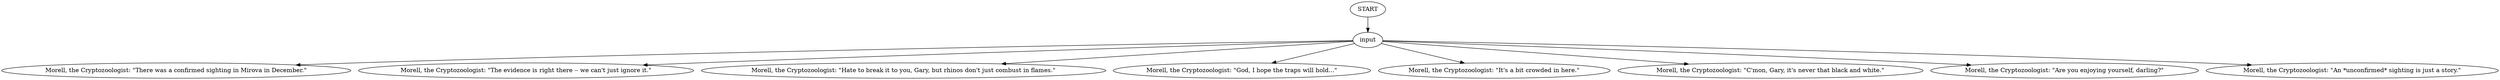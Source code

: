 # COAST / MORELL barks whirling
# Morel says this stuff in Whirling.
# ==================================================
digraph G {
	  0 [label="START"];
	  1 [label="input"];
	  3 [label="Morell, the Cryptozoologist: \"There was a confirmed sighting in Mirova in December.\""];
	  4 [label="Morell, the Cryptozoologist: \"The evidence is right there -- we can't just ignore it.\""];
	  5 [label="Morell, the Cryptozoologist: \"Hate to break it to you, Gary, but rhinos don't just combust in flames.\""];
	  6 [label="Morell, the Cryptozoologist: \"God, I hope the traps will hold...\""];
	  7 [label="Morell, the Cryptozoologist: \"It's a bit crowded in here.\""];
	  8 [label="Morell, the Cryptozoologist: \"C'mon, Gary, it's never that black and white.\""];
	  9 [label="Morell, the Cryptozoologist: \"Are you enjoying yourself, darling?\""];
	  10 [label="Morell, the Cryptozoologist: \"An *unconfirmed* sighting is just a story.\""];
	  0 -> 1
	  1 -> 3
	  1 -> 4
	  1 -> 5
	  1 -> 6
	  1 -> 7
	  1 -> 8
	  1 -> 9
	  1 -> 10
}

